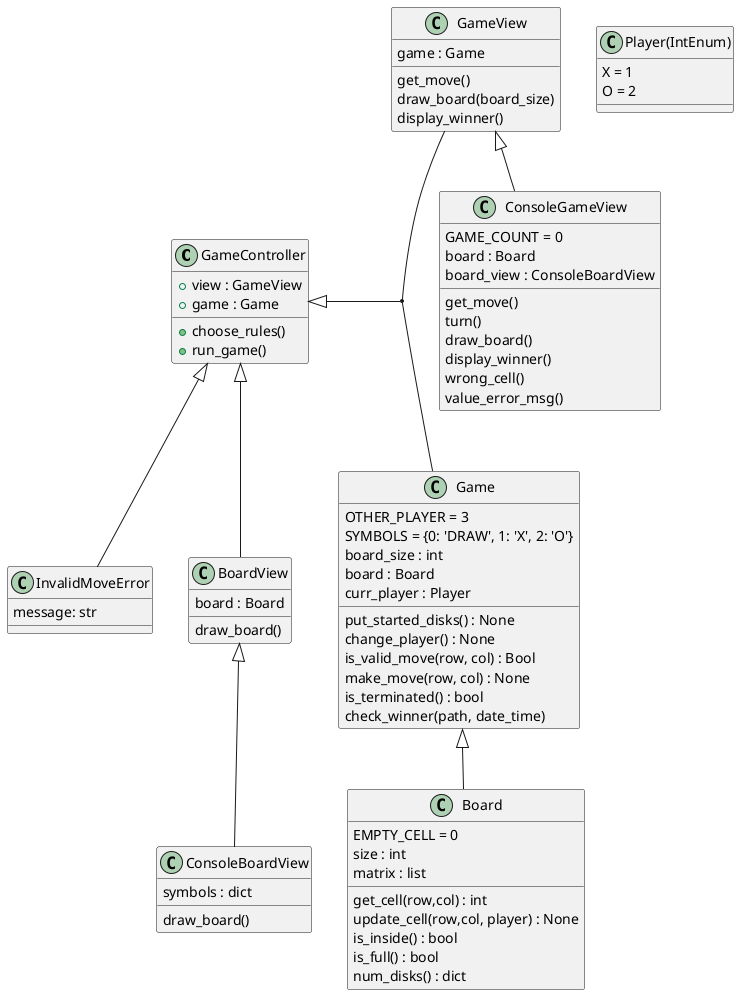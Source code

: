 @startuml Reversi Diagram
class GameController{
  +view : GameView
  +game : Game
  +choose_rules()
  +run_game()
  }
class InvalidMoveError{
  message: str
}
class Board{
  EMPTY_CELL = 0 
  size : int
  matrix : list 
  get_cell(row,col) : int
  update_cell(row,col, player) : None
  is_inside() : bool
  is_full() : bool
  num_disks() : dict
}
class Game{
  OTHER_PLAYER = 3
  SYMBOLS = {0: 'DRAW', 1: 'X', 2: 'O'}
  board_size : int
  board : Board
  curr_player : Player
  put_started_disks() : None
  change_player() : None
  is_valid_move(row, col) : Bool
  make_move(row, col) : None
  is_terminated() : bool
  check_winner(path, date_time)
}
class Player(IntEnum){
  X = 1
  O = 2
}
class BoardView{
  board : Board
  draw_board()
  }
class ConsoleBoardView{
  symbols : dict
  draw_board()
}
class GameView{
  game : Game
  get_move()
  draw_board(board_size)
  display_winner()
}
class ConsoleGameView{
  GAME_COUNT = 0
  board : Board
  board_view : ConsoleBoardView
  get_move()
  turn()
  draw_board()
  display_winner()
  wrong_cell()
  value_error_msg()
}
GameView <|-- ConsoleGameView
BoardView <|-- ConsoleBoardView
GameController <|-- (GameView, Game)
GameController <|-- BoardView
Game <|-- Board 
GameController <|-- InvalidMoveError

@enduml